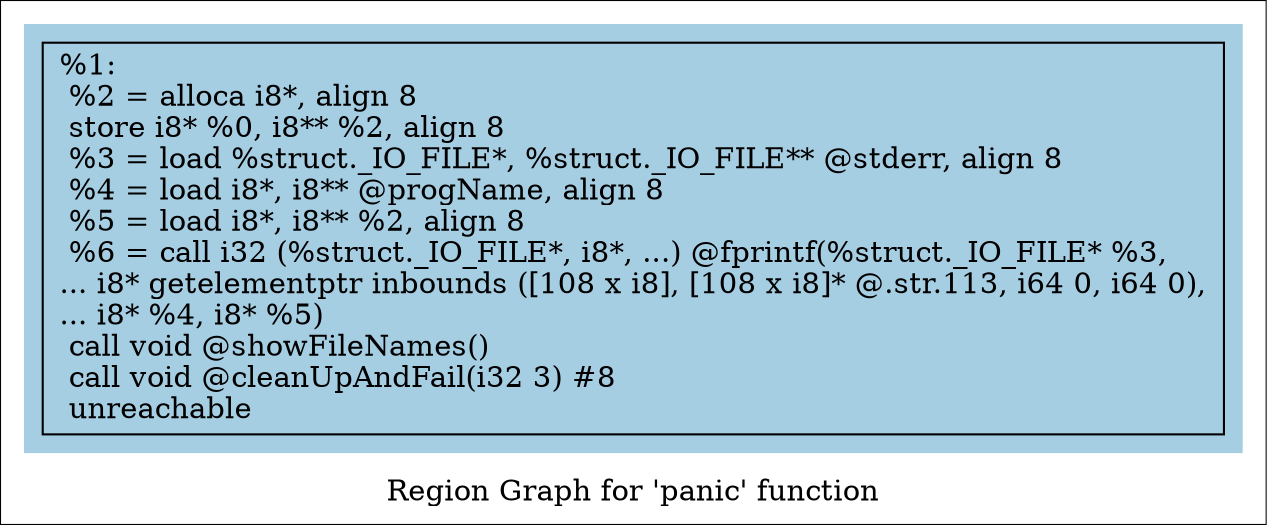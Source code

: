 digraph "Region Graph for 'panic' function" {
	label="Region Graph for 'panic' function";

	Node0xb29020 [shape=record,label="{%1:\l  %2 = alloca i8*, align 8\l  store i8* %0, i8** %2, align 8\l  %3 = load %struct._IO_FILE*, %struct._IO_FILE** @stderr, align 8\l  %4 = load i8*, i8** @progName, align 8\l  %5 = load i8*, i8** %2, align 8\l  %6 = call i32 (%struct._IO_FILE*, i8*, ...) @fprintf(%struct._IO_FILE* %3,\l... i8* getelementptr inbounds ([108 x i8], [108 x i8]* @.str.113, i64 0, i64 0),\l... i8* %4, i8* %5)\l  call void @showFileNames()\l  call void @cleanUpAndFail(i32 3) #8\l  unreachable\l}"];
	colorscheme = "paired12"
        subgraph cluster_0xc3fe80 {
          label = "";
          style = filled;
          color = 1
          Node0xb29020;
        }
}
